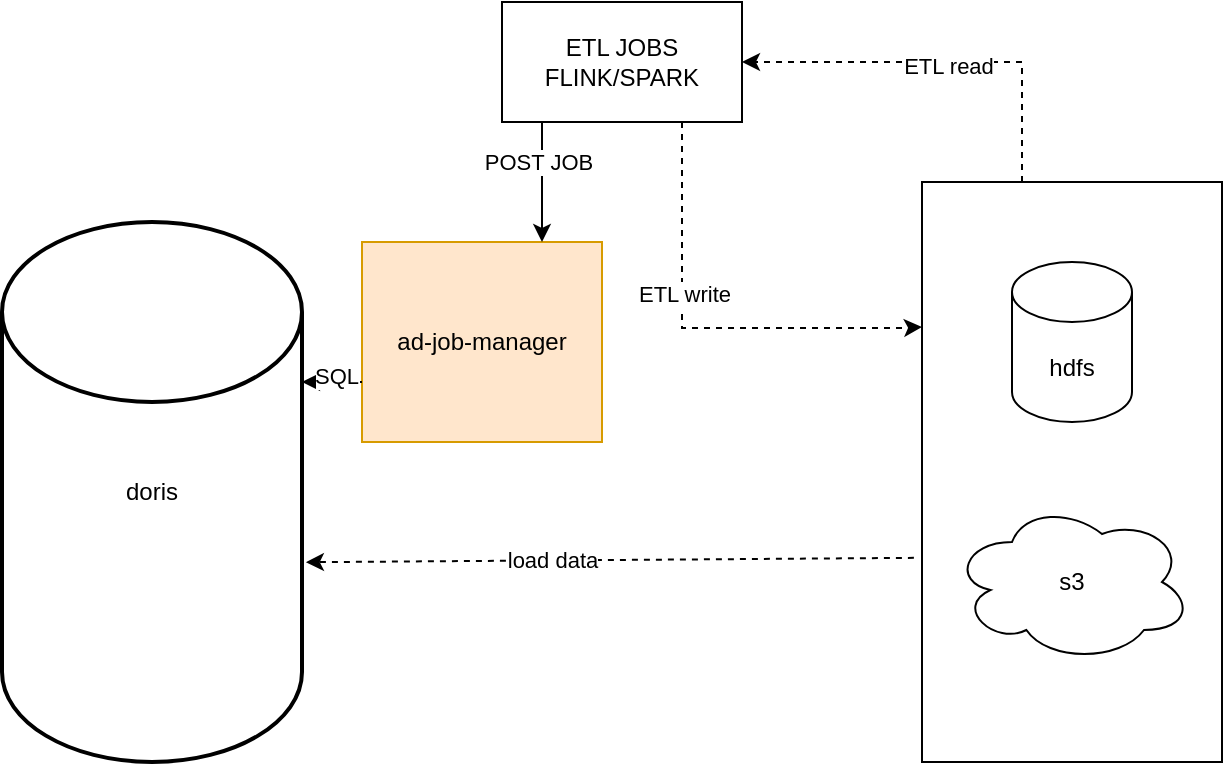 <mxfile version="16.2.2" type="github">
  <diagram id="6D7t3AC_r5ulQxMm8dug" name="Page-1">
    <mxGraphModel dx="1186" dy="708" grid="1" gridSize="10" guides="1" tooltips="1" connect="1" arrows="1" fold="1" page="1" pageScale="1" pageWidth="827" pageHeight="1169" math="0" shadow="0">
      <root>
        <mxCell id="0" />
        <mxCell id="1" parent="0" />
        <mxCell id="I0GF1Sote8ErK0GJ8H6n-22" value="doris" style="strokeWidth=2;html=1;shape=mxgraph.flowchart.database;whiteSpace=wrap;comic=0;" parent="1" vertex="1">
          <mxGeometry x="120" y="150" width="150" height="270" as="geometry" />
        </mxCell>
        <mxCell id="S-7cpUd9dqpbrGHj3Zll-1" value="" style="group" vertex="1" connectable="0" parent="1">
          <mxGeometry x="580" y="130" width="150" height="290" as="geometry" />
        </mxCell>
        <mxCell id="I0GF1Sote8ErK0GJ8H6n-14" value="" style="rounded=0;whiteSpace=wrap;html=1;comic=0;" parent="S-7cpUd9dqpbrGHj3Zll-1" vertex="1">
          <mxGeometry width="150" height="290" as="geometry" />
        </mxCell>
        <mxCell id="I0GF1Sote8ErK0GJ8H6n-9" value="hdfs" style="shape=cylinder3;whiteSpace=wrap;html=1;boundedLbl=1;backgroundOutline=1;size=15;comic=0;" parent="S-7cpUd9dqpbrGHj3Zll-1" vertex="1">
          <mxGeometry x="45" y="40" width="60" height="80" as="geometry" />
        </mxCell>
        <mxCell id="I0GF1Sote8ErK0GJ8H6n-12" value="s3" style="ellipse;shape=cloud;whiteSpace=wrap;html=1;comic=0;" parent="S-7cpUd9dqpbrGHj3Zll-1" vertex="1">
          <mxGeometry x="15" y="160" width="120" height="80" as="geometry" />
        </mxCell>
        <mxCell id="S-7cpUd9dqpbrGHj3Zll-2" value="ETL JOBS&lt;br&gt;FLINK/SPARK" style="rounded=0;whiteSpace=wrap;html=1;" vertex="1" parent="1">
          <mxGeometry x="370" y="40" width="120" height="60" as="geometry" />
        </mxCell>
        <mxCell id="S-7cpUd9dqpbrGHj3Zll-3" value="" style="endArrow=classic;html=1;rounded=0;edgeStyle=orthogonalEdgeStyle;entryX=1;entryY=0.5;entryDx=0;entryDy=0;dashed=1;" edge="1" parent="1" target="S-7cpUd9dqpbrGHj3Zll-2">
          <mxGeometry width="50" height="50" relative="1" as="geometry">
            <mxPoint x="630" y="130" as="sourcePoint" />
            <mxPoint x="600" y="60" as="targetPoint" />
            <Array as="points">
              <mxPoint x="630" y="70" />
            </Array>
          </mxGeometry>
        </mxCell>
        <mxCell id="S-7cpUd9dqpbrGHj3Zll-8" value="ETL read" style="edgeLabel;html=1;align=center;verticalAlign=middle;resizable=0;points=[];" vertex="1" connectable="0" parent="S-7cpUd9dqpbrGHj3Zll-3">
          <mxGeometry x="-0.03" y="2" relative="1" as="geometry">
            <mxPoint as="offset" />
          </mxGeometry>
        </mxCell>
        <mxCell id="S-7cpUd9dqpbrGHj3Zll-4" value="" style="endArrow=classic;html=1;rounded=0;dashed=1;edgeStyle=orthogonalEdgeStyle;entryX=0;entryY=0.25;entryDx=0;entryDy=0;" edge="1" parent="1" target="I0GF1Sote8ErK0GJ8H6n-14">
          <mxGeometry width="50" height="50" relative="1" as="geometry">
            <mxPoint x="460" y="100" as="sourcePoint" />
            <mxPoint x="460" y="240" as="targetPoint" />
            <Array as="points">
              <mxPoint x="460" y="203" />
              <mxPoint x="570" y="203" />
            </Array>
          </mxGeometry>
        </mxCell>
        <mxCell id="S-7cpUd9dqpbrGHj3Zll-9" value="ETL write" style="edgeLabel;html=1;align=center;verticalAlign=middle;resizable=0;points=[];" vertex="1" connectable="0" parent="S-7cpUd9dqpbrGHj3Zll-4">
          <mxGeometry x="-0.229" y="1" relative="1" as="geometry">
            <mxPoint as="offset" />
          </mxGeometry>
        </mxCell>
        <mxCell id="S-7cpUd9dqpbrGHj3Zll-6" value="" style="endArrow=classic;html=1;rounded=0;exitX=-0.027;exitY=0.648;exitDx=0;exitDy=0;exitPerimeter=0;entryX=1.013;entryY=0.63;entryDx=0;entryDy=0;entryPerimeter=0;dashed=1;" edge="1" parent="1" source="I0GF1Sote8ErK0GJ8H6n-14" target="I0GF1Sote8ErK0GJ8H6n-22">
          <mxGeometry width="50" height="50" relative="1" as="geometry">
            <mxPoint x="390" y="350" as="sourcePoint" />
            <mxPoint x="440" y="300" as="targetPoint" />
          </mxGeometry>
        </mxCell>
        <mxCell id="S-7cpUd9dqpbrGHj3Zll-7" value="load data" style="edgeLabel;html=1;align=center;verticalAlign=middle;resizable=0;points=[];" vertex="1" connectable="0" parent="S-7cpUd9dqpbrGHj3Zll-6">
          <mxGeometry x="0.195" relative="1" as="geometry">
            <mxPoint as="offset" />
          </mxGeometry>
        </mxCell>
        <mxCell id="S-7cpUd9dqpbrGHj3Zll-11" value="ad-job-manager" style="rounded=0;whiteSpace=wrap;html=1;fillColor=#ffe6cc;strokeColor=#d79b00;" vertex="1" parent="1">
          <mxGeometry x="300" y="160" width="120" height="100" as="geometry" />
        </mxCell>
        <mxCell id="S-7cpUd9dqpbrGHj3Zll-12" value="" style="endArrow=classic;html=1;rounded=0;entryX=0.75;entryY=0;entryDx=0;entryDy=0;" edge="1" parent="1" target="S-7cpUd9dqpbrGHj3Zll-11">
          <mxGeometry width="50" height="50" relative="1" as="geometry">
            <mxPoint x="390" y="100" as="sourcePoint" />
            <mxPoint x="390" y="150" as="targetPoint" />
          </mxGeometry>
        </mxCell>
        <mxCell id="S-7cpUd9dqpbrGHj3Zll-15" value="POST JOB" style="edgeLabel;html=1;align=center;verticalAlign=middle;resizable=0;points=[];" vertex="1" connectable="0" parent="S-7cpUd9dqpbrGHj3Zll-12">
          <mxGeometry x="-0.333" y="-2" relative="1" as="geometry">
            <mxPoint as="offset" />
          </mxGeometry>
        </mxCell>
        <mxCell id="S-7cpUd9dqpbrGHj3Zll-13" value="" style="endArrow=classic;html=1;rounded=0;" edge="1" parent="1">
          <mxGeometry width="50" height="50" relative="1" as="geometry">
            <mxPoint x="300" y="230" as="sourcePoint" />
            <mxPoint x="270" y="230" as="targetPoint" />
          </mxGeometry>
        </mxCell>
        <mxCell id="S-7cpUd9dqpbrGHj3Zll-14" value="SQL" style="edgeLabel;html=1;align=center;verticalAlign=middle;resizable=0;points=[];" vertex="1" connectable="0" parent="S-7cpUd9dqpbrGHj3Zll-13">
          <mxGeometry x="-0.133" y="-3" relative="1" as="geometry">
            <mxPoint as="offset" />
          </mxGeometry>
        </mxCell>
      </root>
    </mxGraphModel>
  </diagram>
</mxfile>

